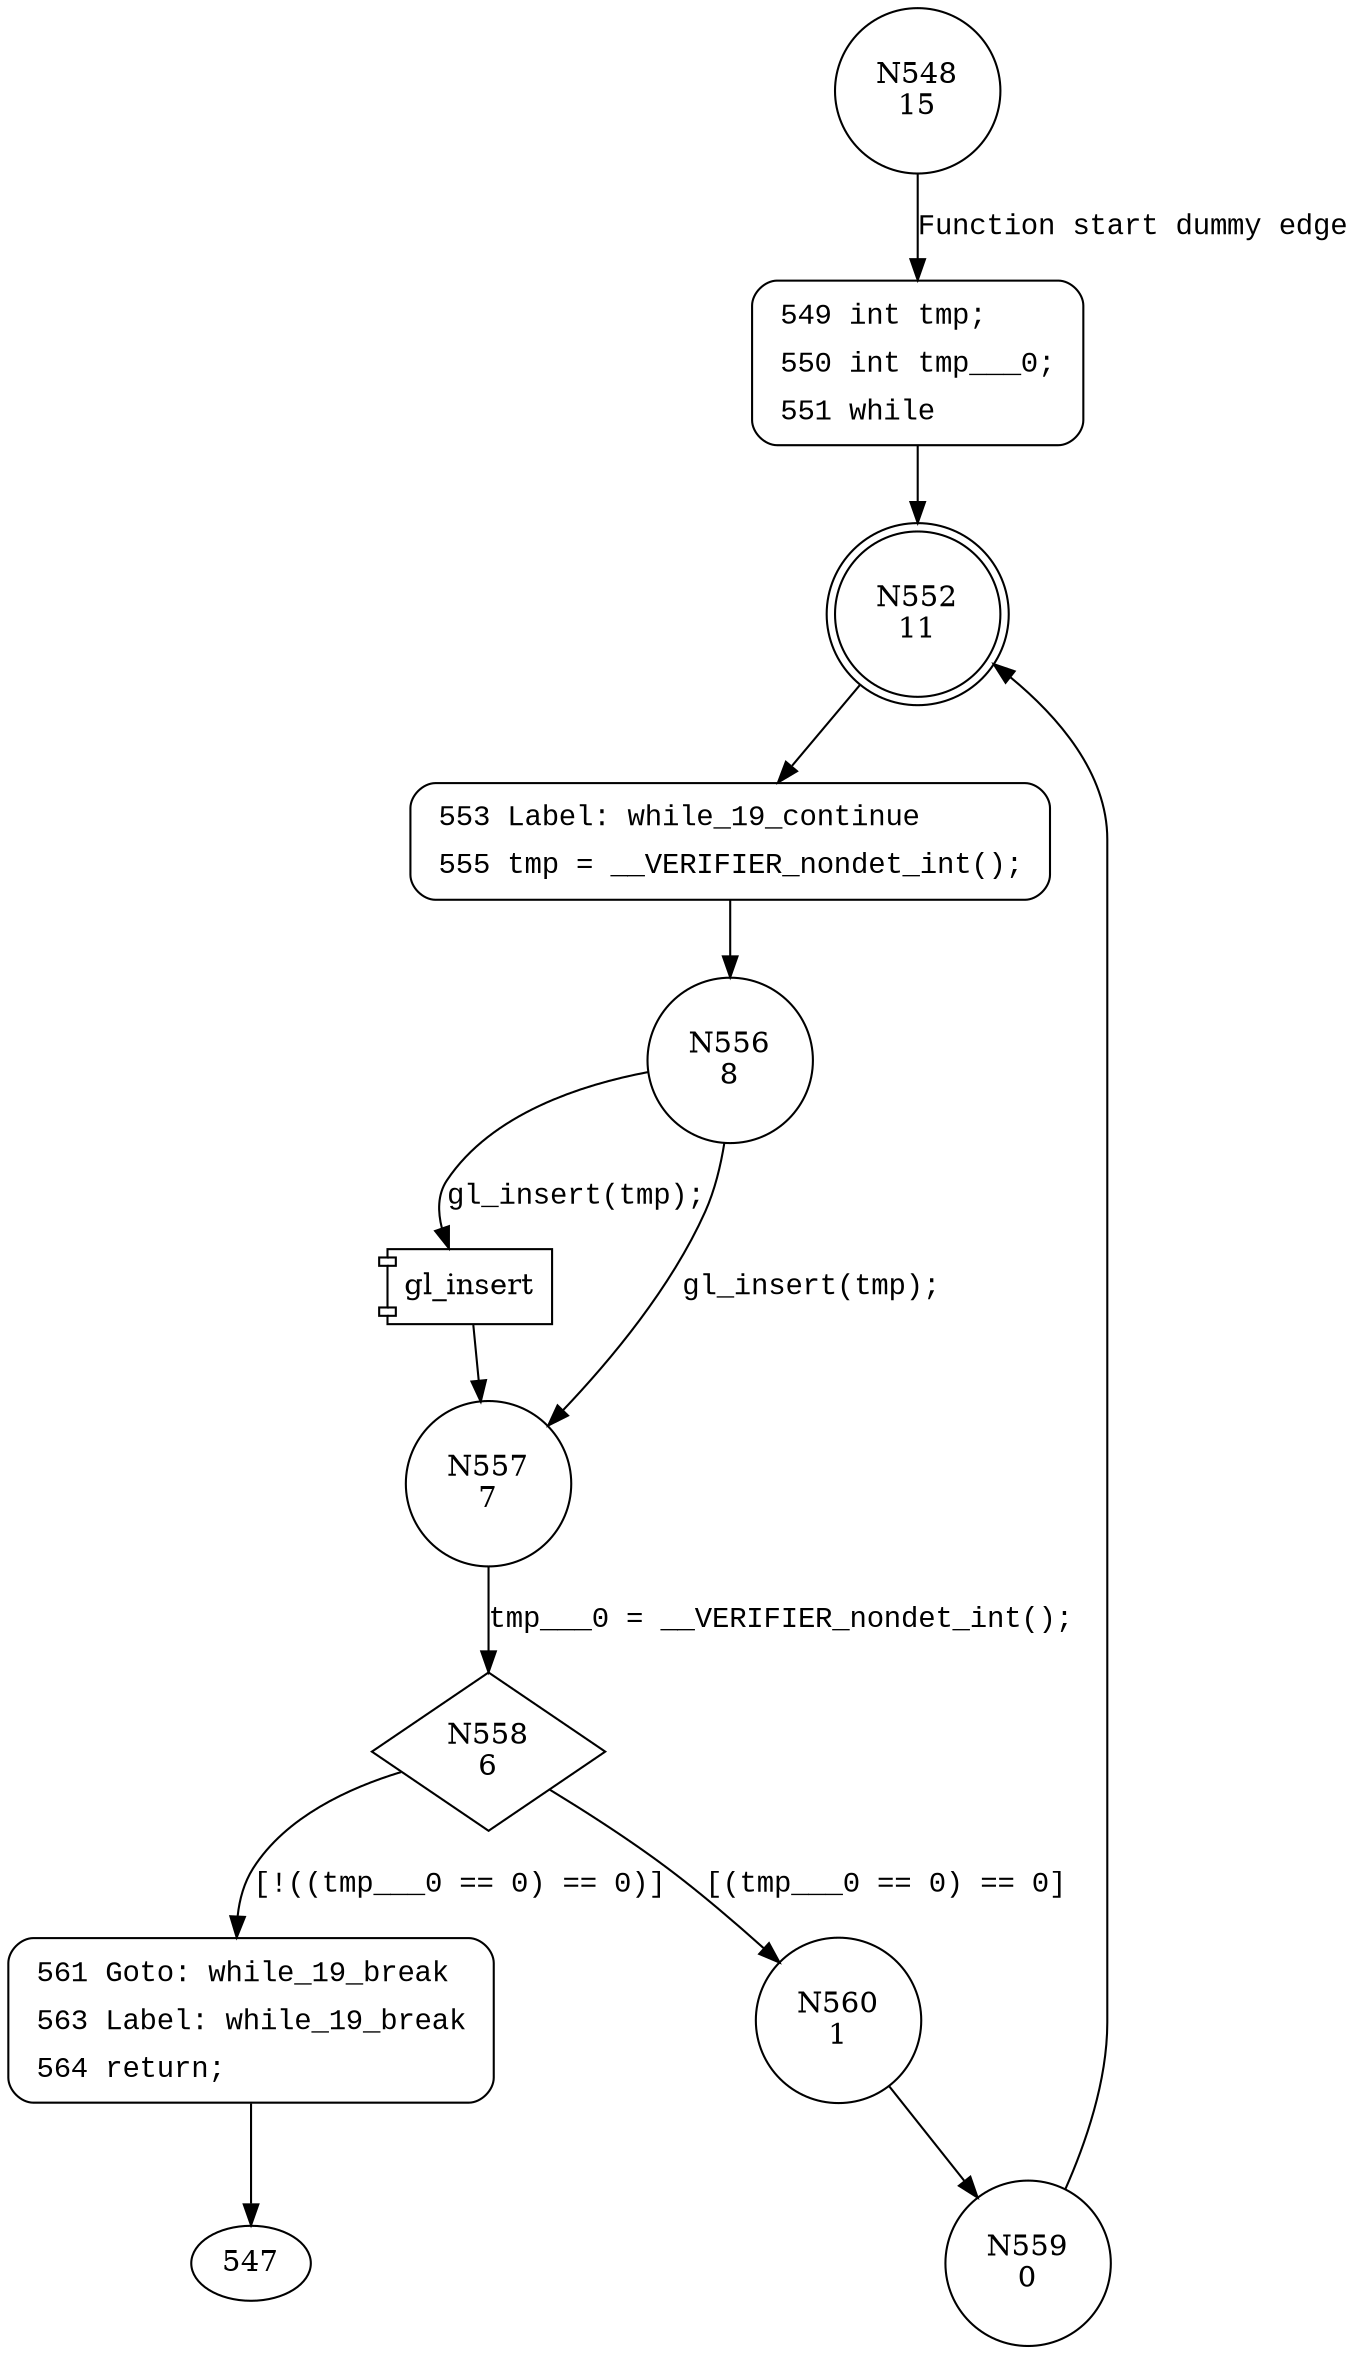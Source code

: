digraph gl_read {
548 [shape="circle" label="N548\n15"]
549 [shape="circle" label="N549\n14"]
552 [shape="doublecircle" label="N552\n11"]
553 [shape="circle" label="N553\n10"]
556 [shape="circle" label="N556\n8"]
557 [shape="circle" label="N557\n7"]
558 [shape="diamond" label="N558\n6"]
560 [shape="circle" label="N560\n1"]
561 [shape="circle" label="N561\n5"]
559 [shape="circle" label="N559\n0"]
549 [style="filled,bold" penwidth="1" fillcolor="white" fontname="Courier New" shape="Mrecord" label=<<table border="0" cellborder="0" cellpadding="3" bgcolor="white"><tr><td align="right">549</td><td align="left">int tmp;</td></tr><tr><td align="right">550</td><td align="left">int tmp___0;</td></tr><tr><td align="right">551</td><td align="left">while</td></tr></table>>]
549 -> 552[label=""]
553 [style="filled,bold" penwidth="1" fillcolor="white" fontname="Courier New" shape="Mrecord" label=<<table border="0" cellborder="0" cellpadding="3" bgcolor="white"><tr><td align="right">553</td><td align="left">Label: while_19_continue</td></tr><tr><td align="right">555</td><td align="left">tmp = __VERIFIER_nondet_int();</td></tr></table>>]
553 -> 556[label=""]
561 [style="filled,bold" penwidth="1" fillcolor="white" fontname="Courier New" shape="Mrecord" label=<<table border="0" cellborder="0" cellpadding="3" bgcolor="white"><tr><td align="right">561</td><td align="left">Goto: while_19_break</td></tr><tr><td align="right">563</td><td align="left">Label: while_19_break</td></tr><tr><td align="right">564</td><td align="left">return;</td></tr></table>>]
561 -> 547[label=""]
548 -> 549 [label="Function start dummy edge" fontname="Courier New"]
552 -> 553 [label="" fontname="Courier New"]
100031 [shape="component" label="gl_insert"]
556 -> 100031 [label="gl_insert(tmp);" fontname="Courier New"]
100031 -> 557 [label="" fontname="Courier New"]
556 -> 557 [label="gl_insert(tmp);" fontname="Courier New"]
557 -> 558 [label="tmp___0 = __VERIFIER_nondet_int();" fontname="Courier New"]
558 -> 560 [label="[(tmp___0 == 0) == 0]" fontname="Courier New"]
558 -> 561 [label="[!((tmp___0 == 0) == 0)]" fontname="Courier New"]
560 -> 559 [label="" fontname="Courier New"]
559 -> 552 [label="" fontname="Courier New"]
}